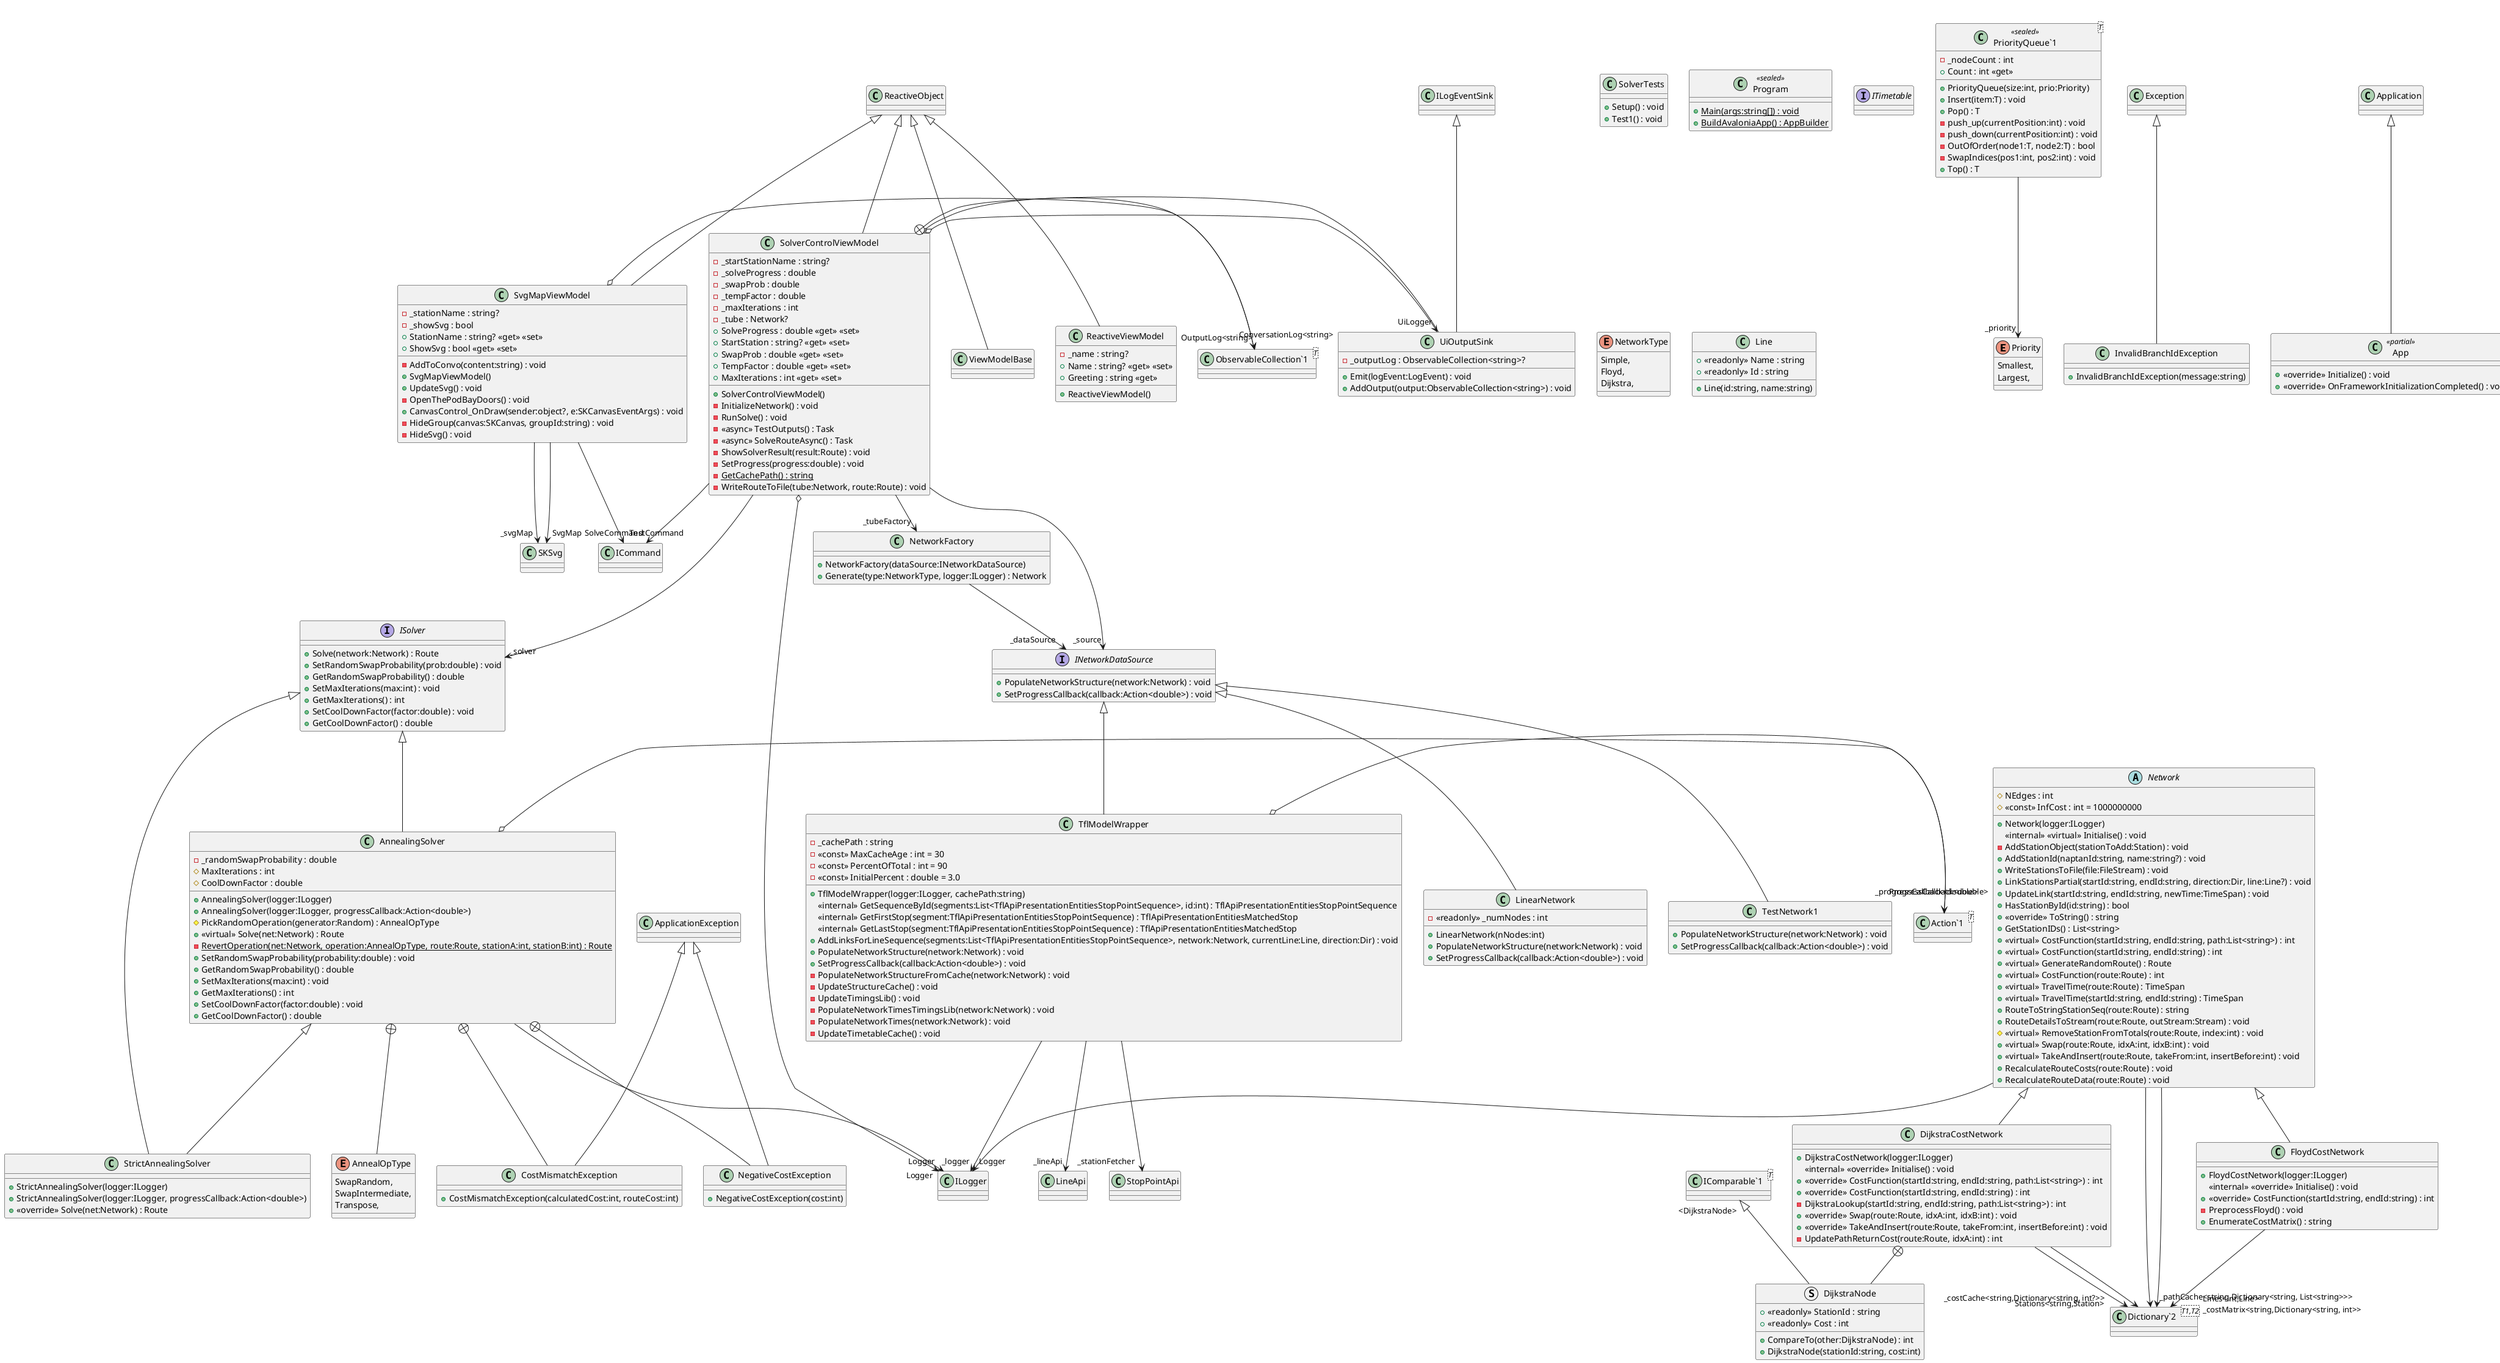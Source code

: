 @startuml
enum Priority {
    Smallest,
    Largest,
}
class "PriorityQueue`1"<T> <<sealed>> {
    - _nodeCount : int
    + Count : int <<get>>
    + PriorityQueue(size:int, prio:Priority)
    + Insert(item:T) : void
    + Pop() : T
    - push_up(currentPosition:int) : void
    - push_down(currentPosition:int) : void
    - OutOfOrder(node1:T, node2:T) : bool
    - SwapIndices(pos1:int, pos2:int) : void
    + Top() : T
}
class "IComparable`1"<T> {
}
"PriorityQueue`1" --> "_priority" Priority
class SolverTests {
    + Setup() : void
    + Test1() : void
}
class TflModelWrapper {
    - _cachePath : string
    - <<const>> MaxCacheAge : int = 30
    - <<const>> PercentOfTotal : int = 90
    - <<const>> InitialPercent : double = 3.0
    + TflModelWrapper(logger:ILogger, cachePath:string)
    <<internal>> GetSequenceById(segments:List<TflApiPresentationEntitiesStopPointSequence>, id:int) : TflApiPresentationEntitiesStopPointSequence
    <<internal>> GetFirstStop(segment:TflApiPresentationEntitiesStopPointSequence) : TflApiPresentationEntitiesMatchedStop
    <<internal>> GetLastStop(segment:TflApiPresentationEntitiesStopPointSequence) : TflApiPresentationEntitiesMatchedStop
    + AddLinksForLineSequence(segments:List<TflApiPresentationEntitiesStopPointSequence>, network:Network, currentLine:Line, direction:Dir) : void
    + PopulateNetworkStructure(network:Network) : void
    + SetProgressCallback(callback:Action<double>) : void
    - PopulateNetworkStructureFromCache(network:Network) : void
    - UpdateStructureCache() : void
    - UpdateTimingsLib() : void
    - PopulateNetworkTimesTimingsLib(network:Network) : void
    - PopulateNetworkTimes(network:Network) : void
    - UpdateTimetableCache() : void
}
class "Action`1"<T> {
}
INetworkDataSource <|-- TflModelWrapper
TflModelWrapper --> "_stationFetcher" StopPointApi
TflModelWrapper --> "_lineApi" LineApi
TflModelWrapper --> "_logger" ILogger
TflModelWrapper o-> "_progressCallback<double>" "Action`1"
class LinearNetwork {
    - <<readonly>> _numNodes : int
    + LinearNetwork(nNodes:int)
    + PopulateNetworkStructure(network:Network) : void
    + SetProgressCallback(callback:Action<double>) : void
}
class TestNetwork1 {
    + PopulateNetworkStructure(network:Network) : void
    + SetProgressCallback(callback:Action<double>) : void
}
class InvalidBranchIdException {
    + InvalidBranchIdException(message:string)
}
INetworkDataSource <|-- LinearNetwork
INetworkDataSource <|-- TestNetwork1
Exception <|-- InvalidBranchIdException
class App <<partial>> {
    + <<override>> Initialize() : void
    + <<override>> OnFrameworkInitializationCompleted() : void
}
Application <|-- App
class Program <<sealed>> {
    + {static} Main(args:string[]) : void
    + {static} BuildAvaloniaApp() : AppBuilder
}
class ViewLocator {
    + Build(data:object?) : Control?
    + Match(data:object?) : bool
}
IDataTemplate <|-- ViewLocator
interface ITimetable {
}
class Route {
    - _cost : int
    + Count : int <<get>>
    + Cost : int <<get>>
    + Route(stations:List<string>, duration:TimeSpan, cost:int, intermediateStations:List<List<string>>?)
    + Route(stations:List<string>)
    + <<override>> ToString() : string
    + GetTargetPath() : List<string>
    <<internal>> GetIntermediateStations(segmentIndex:int) : List<string>
    <<internal>> GetIntermediateStations() : List<List<string>>
    + UpdateDuration(newDuration:TimeSpan) : void
    + UpdateCost(newCost:int) : void
    + UpdateIntermediateStations(segmentIndex:int, updateTo:List<string>) : void
    + Copy() : Route
    + InterStationCount() : int
}
class "List`1"<T> {
}
Route --> "TargetStations<string>" "List`1"
Route --> "IntermediateStations<List<string>>" "List`1"
Route --> "_duration" TimeSpan
Route --> "Duration" TimeSpan
class Station {
    + <<readonly>> Name : string?
    + <<readonly>> NaptanId : string
    + Station(naptan:string)
    + Station(naptan:string, name:string)
    + AddLink(newLink:Link) : void
    + GetLinks() : List<Link>
    + CostTo(destId:string) : int
    + HasLink(destId:string) : bool
    <<internal>> GetLinkByDestId(id:string) : Link
    + ModifyLink(lineId:string, destId:string, newTime:TimeSpan) : void
    + ModifyLink(destId:string, newTime:TimeSpan) : void
}
class "HashSet`1"<T> {
}
Station --> "_links<Link>" "HashSet`1"
interface INetworkDataSource {
    + PopulateNetworkStructure(network:Network) : void
    + SetProgressCallback(callback:Action<double>) : void
}
enum NetworkType {
    Simple,
    Floyd,
    Dijkstra,
}
class NetworkFactory {
    + NetworkFactory(dataSource:INetworkDataSource)
    + Generate(type:NetworkType, logger:ILogger) : Network
}
NetworkFactory --> "_dataSource" INetworkDataSource
class DijkstraCostNetwork {
    + DijkstraCostNetwork(logger:ILogger)
    <<internal>> <<override>> Initialise() : void
    + <<override>> CostFunction(startId:string, endId:string, path:List<string>) : int
    + <<override>> CostFunction(startId:string, endId:string) : int
    - DijkstraLookup(startId:string, endId:string, path:List<string>) : int
    + <<override>> Swap(route:Route, idxA:int, idxB:int) : void
    + <<override>> TakeAndInsert(route:Route, takeFrom:int, insertBefore:int) : void
    - UpdatePathReturnCost(route:Route, idxA:int) : int
}
struct DijkstraNode {
    + <<readonly>> StationId : string
    + <<readonly>> Cost : int
    + CompareTo(other:DijkstraNode) : int
    + DijkstraNode(stationId:string, cost:int)
}
class "Dictionary`2"<T1,T2> {
}
class "IComparable`1"<T> {
}
Network <|-- DijkstraCostNetwork
DijkstraCostNetwork --> "_costCache<string,Dictionary<string, int?>>" "Dictionary`2"
DijkstraCostNetwork --> "_pathCache<string,Dictionary<string, List<string>>>" "Dictionary`2"
DijkstraCostNetwork +-- DijkstraNode
"IComparable`1" "<DijkstraNode>" <|-- DijkstraNode
enum Dir {
    Inbound,
    Outbound,
    Bidirectional,
}
class Line {
    + <<readonly>> Name : string
    + <<readonly>> Id : string
    + Line(id:string, name:string)
}
struct Link {
    - _trainTimes : ITimetable?
    + Line : Line? <<get>>
    - _durationEdited : bool
    + Link(start:Station, end:Station, line:Line?, dir:Dir)
    <<internal>> SetDuration(duration:TimeSpan) : void
    <<internal>> SetLine(line:Line) : void
    + <<override>> Equals(other:Object) : bool
    + GetCost() : int
}
Link --> "Destination" Station
Link --> "Origin" Station
Link --> "Duration" TimeSpan
Link --> "Dir" Dir
abstract class Network {
    # NEdges : int
    # <<const>> InfCost : int = 1000000000
    + Network(logger:ILogger)
    <<internal>> <<virtual>> Initialise() : void
    - AddStationObject(stationToAdd:Station) : void
    + AddStationId(naptanId:string, name:string?) : void
    + WriteStationsToFile(file:FileStream) : void
    + LinkStationsPartial(startId:string, endId:string, direction:Dir, line:Line?) : void
    + UpdateLink(startId:string, endId:string, newTime:TimeSpan) : void
    + HasStationById(id:string) : bool
    + <<override>> ToString() : string
    + GetStationIDs() : List<string>
    + <<virtual>> CostFunction(startId:string, endId:string, path:List<string>) : int
    + <<virtual>> CostFunction(startId:string, endId:string) : int
    + <<virtual>> GenerateRandomRoute() : Route
    + <<virtual>> CostFunction(route:Route) : int
    + <<virtual>> TravelTime(route:Route) : TimeSpan
    + <<virtual>> TravelTime(startId:string, endId:string) : TimeSpan
    + RouteToStringStationSeq(route:Route) : string
    + RouteDetailsToStream(route:Route, outStream:Stream) : void
    # <<virtual>> RemoveStationFromTotals(route:Route, index:int) : void
    + <<virtual>> Swap(route:Route, idxA:int, idxB:int) : void
    + <<virtual>> TakeAndInsert(route:Route, takeFrom:int, insertBefore:int) : void
    + RecalculateRouteCosts(route:Route) : void
    + RecalculateRouteData(route:Route) : void
}
class "Dictionary`2"<T1,T2> {
}
Network --> "Stations<string,Station>" "Dictionary`2"
Network --> "Lines<int,Line>" "Dictionary`2"
Network --> "Logger" ILogger
class FloydCostNetwork {
    + FloydCostNetwork(logger:ILogger)
    <<internal>> <<override>> Initialise() : void
    + <<override>> CostFunction(startId:string, endId:string) : int
    - PreprocessFloyd() : void
    + EnumerateCostMatrix() : string
}
class "Dictionary`2"<T1,T2> {
}
Network <|-- FloydCostNetwork
FloydCostNetwork --> "_costMatrix<string,Dictionary<string, int>>" "Dictionary`2"
class StrictAnnealingSolver {
    + StrictAnnealingSolver(logger:ILogger)
    + StrictAnnealingSolver(logger:ILogger, progressCallback:Action<double>)
    + <<override>> Solve(net:Network) : Route
}
AnnealingSolver <|-- StrictAnnealingSolver
ISolver <|-- StrictAnnealingSolver
interface ISolver {
    + Solve(network:Network) : Route
    + SetRandomSwapProbability(prob:double) : void
    + GetRandomSwapProbability() : double
    + SetMaxIterations(max:int) : void
    + GetMaxIterations() : int
    + SetCoolDownFactor(factor:double) : void
    + GetCoolDownFactor() : double
}
class AnnealingSolver {
    - _randomSwapProbability : double
    # MaxIterations : int
    # CoolDownFactor : double
    + AnnealingSolver(logger:ILogger)
    + AnnealingSolver(logger:ILogger, progressCallback:Action<double>)
    # PickRandomOperation(generator:Random) : AnnealOpType
    + <<virtual>> Solve(net:Network) : Route
    - {static} RevertOperation(net:Network, operation:AnnealOpType, route:Route, stationA:int, stationB:int) : Route
    + SetRandomSwapProbability(probability:double) : void
    + GetRandomSwapProbability() : double
    + SetMaxIterations(max:int) : void
    + GetMaxIterations() : int
    + SetCoolDownFactor(factor:double) : void
    + GetCoolDownFactor() : double
}
class "Action`1"<T> {
}
enum AnnealOpType {
    SwapRandom,
    SwapIntermediate,
    Transpose,
}
class NegativeCostException {
    + NegativeCostException(cost:int)
}
class CostMismatchException {
    + CostMismatchException(calculatedCost:int, routeCost:int)
}
ISolver <|-- AnnealingSolver
AnnealingSolver --> "Logger" ILogger
AnnealingSolver o-> "ProgressCallback<double>" "Action`1"
AnnealingSolver +-- AnnealOpType
AnnealingSolver +-- NegativeCostException
ApplicationException <|-- NegativeCostException
AnnealingSolver +-- CostMismatchException
ApplicationException <|-- CostMismatchException
class MainWindow <<partial>> {
    + MainWindow()
}
Window <|-- MainWindow
class SolverControlViewModel {
    - _startStationName : string?
    - _solveProgress : double
    - _swapProb : double
    - _tempFactor : double
    - _maxIterations : int
    - _tube : Network?
    + SolveProgress : double <<get>> <<set>>
    + StartStation : string? <<get>> <<set>>
    + SwapProb : double <<get>> <<set>>
    + TempFactor : double <<get>> <<set>>
    + MaxIterations : int <<get>> <<set>>
    + SolverControlViewModel()
    - InitializeNetwork() : void
    - RunSolve() : void
    - <<async>> TestOutputs() : Task
    - <<async>> SolveRouteAsync() : Task
    - ShowSolverResult(result:Route) : void
    - SetProgress(progress:double) : void
    - {static} GetCachePath() : string
    - WriteRouteToFile(tube:Network, route:Route) : void
}
class "ObservableCollection`1"<T> {
}
class UiOutputSink {
    - _outputLog : ObservableCollection<string>?
    + Emit(logEvent:LogEvent) : void
    + AddOutput(output:ObservableCollection<string>) : void
}
ReactiveObject <|-- SolverControlViewModel
SolverControlViewModel --> "_solver" ISolver
SolverControlViewModel --> "_source" INetworkDataSource
SolverControlViewModel --> "_tubeFactory" NetworkFactory
SolverControlViewModel --> "SolveCommand" ICommand
SolverControlViewModel o-> "OutputLog<string>" "ObservableCollection`1"
SolverControlViewModel o-> "UiLogger" UiOutputSink
SolverControlViewModel o-> "Logger" ILogger
SolverControlViewModel +-- UiOutputSink
ILogEventSink <|-- UiOutputSink
class SvgMapViewModel {
    - _stationName : string?
    - _showSvg : bool
    - AddToConvo(content:string) : void
    + SvgMapViewModel()
    + StationName : string? <<get>> <<set>>
    + ShowSvg : bool <<get>> <<set>>
    + UpdateSvg() : void
    - OpenThePodBayDoors() : void
    + CanvasControl_OnDraw(sender:object?, e:SKCanvasEventArgs) : void
    - HideGroup(canvas:SKCanvas, groupId:string) : void
    - HideSvg() : void
}
class "ObservableCollection`1"<T> {
}
ReactiveObject <|-- SvgMapViewModel
SvgMapViewModel --> "TestCommand" ICommand
SvgMapViewModel o-> "ConversationLog<string>" "ObservableCollection`1"
SvgMapViewModel --> "_svgMap" SKSvg
SvgMapViewModel --> "SvgMap" SKSvg
class ViewModelBase {
}
class ReactiveViewModel {
    + ReactiveViewModel()
    - _name : string?
    + Name : string? <<get>> <<set>>
    + Greeting : string <<get>>
}
ReactiveObject <|-- ViewModelBase
ReactiveObject <|-- ReactiveViewModel
@enduml
